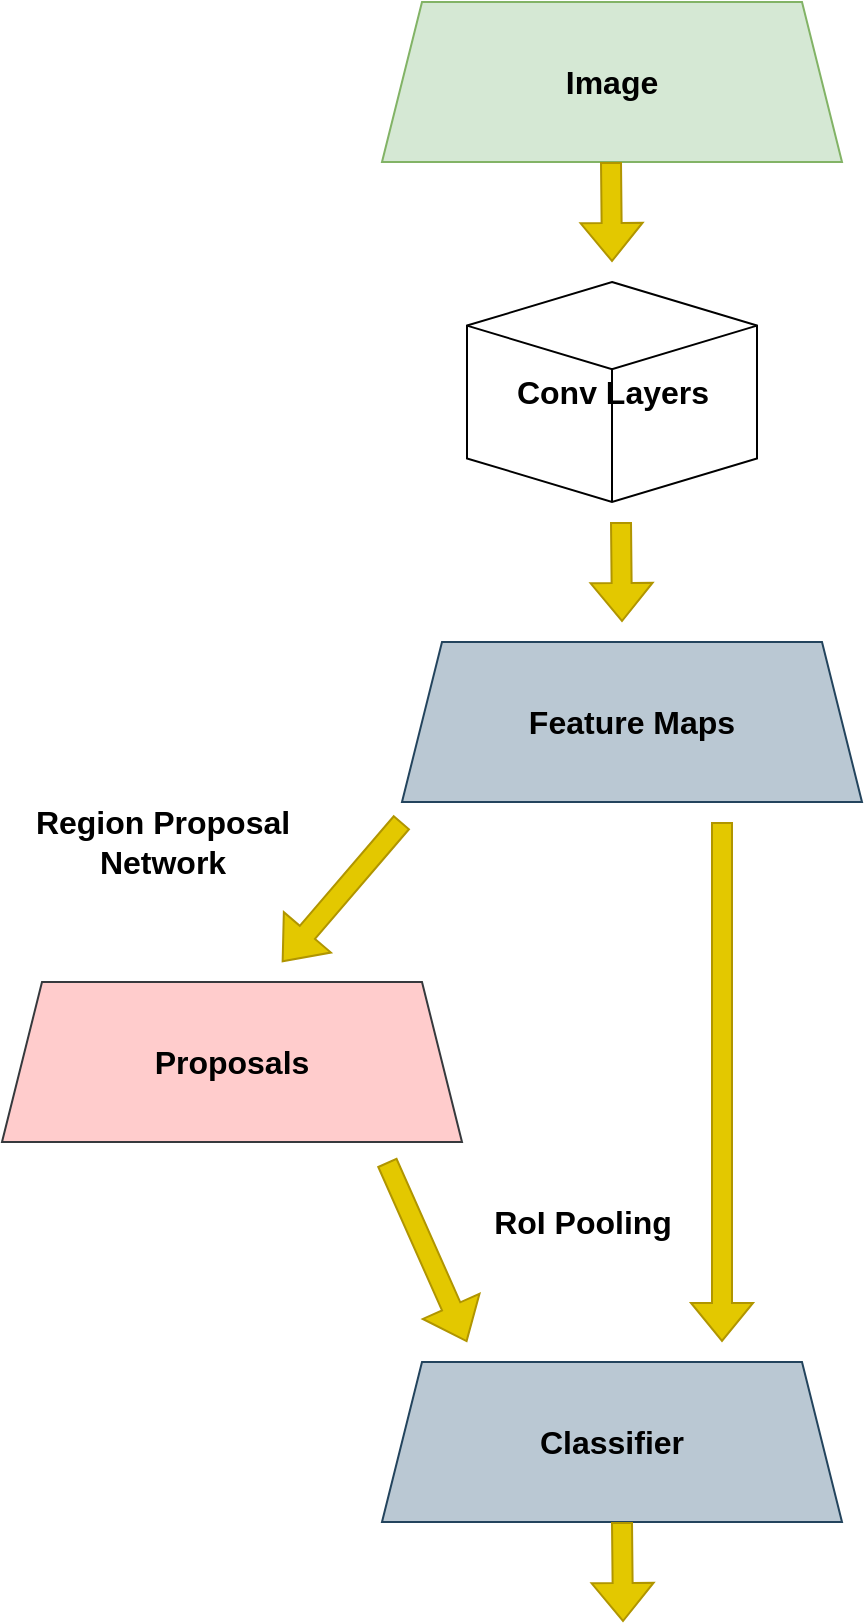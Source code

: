 <mxfile version="17.2.5" type="github">
  <diagram id="QGKbi8v-XztefcaDdzCL" name="Page-1">
    <mxGraphModel dx="1422" dy="754" grid="1" gridSize="10" guides="1" tooltips="1" connect="1" arrows="1" fold="1" page="1" pageScale="1" pageWidth="850" pageHeight="1100" math="0" shadow="0">
      <root>
        <mxCell id="0" />
        <mxCell id="1" parent="0" />
        <mxCell id="xsYpuMRI7jCaws1SmMH3-2" value="&lt;b&gt;&lt;font style=&quot;font-size: 16px&quot;&gt;Conv Layers&lt;/font&gt;&lt;/b&gt;" style="html=1;whiteSpace=wrap;shape=isoCube2;backgroundOutline=1;isoAngle=9.5;" vertex="1" parent="1">
          <mxGeometry x="272.5" y="230" width="145" height="110" as="geometry" />
        </mxCell>
        <mxCell id="xsYpuMRI7jCaws1SmMH3-4" value="&lt;b&gt;Image&lt;/b&gt;" style="shape=trapezoid;perimeter=trapezoidPerimeter;whiteSpace=wrap;html=1;fixedSize=1;fontSize=16;fillColor=#d5e8d4;strokeColor=#82b366;" vertex="1" parent="1">
          <mxGeometry x="230" y="90" width="230" height="80" as="geometry" />
        </mxCell>
        <mxCell id="xsYpuMRI7jCaws1SmMH3-6" value="&lt;b&gt;Feature Maps&lt;/b&gt;" style="shape=trapezoid;perimeter=trapezoidPerimeter;whiteSpace=wrap;html=1;fixedSize=1;fontSize=16;fillColor=#bac8d3;strokeColor=#23445d;" vertex="1" parent="1">
          <mxGeometry x="240" y="410" width="230" height="80" as="geometry" />
        </mxCell>
        <mxCell id="xsYpuMRI7jCaws1SmMH3-7" value="&lt;b&gt;Proposals&lt;/b&gt;" style="shape=trapezoid;perimeter=trapezoidPerimeter;whiteSpace=wrap;html=1;fixedSize=1;fontSize=16;fillColor=#ffcccc;strokeColor=#36393d;" vertex="1" parent="1">
          <mxGeometry x="40" y="580" width="230" height="80" as="geometry" />
        </mxCell>
        <mxCell id="xsYpuMRI7jCaws1SmMH3-8" value="&lt;b&gt;Classifier&lt;/b&gt;" style="shape=trapezoid;perimeter=trapezoidPerimeter;whiteSpace=wrap;html=1;fixedSize=1;fontSize=16;fillColor=#bac8d3;strokeColor=#23445d;" vertex="1" parent="1">
          <mxGeometry x="230" y="770" width="230" height="80" as="geometry" />
        </mxCell>
        <mxCell id="xsYpuMRI7jCaws1SmMH3-9" value="" style="shape=flexArrow;endArrow=classic;html=1;rounded=0;fontSize=16;fillColor=#e3c800;strokeColor=#B09500;" edge="1" parent="1">
          <mxGeometry width="50" height="50" relative="1" as="geometry">
            <mxPoint x="344.5" y="170" as="sourcePoint" />
            <mxPoint x="345" y="220" as="targetPoint" />
          </mxGeometry>
        </mxCell>
        <mxCell id="xsYpuMRI7jCaws1SmMH3-11" value="" style="shape=flexArrow;endArrow=classic;html=1;rounded=0;fontSize=16;fillColor=#e3c800;strokeColor=#B09500;" edge="1" parent="1">
          <mxGeometry width="50" height="50" relative="1" as="geometry">
            <mxPoint x="349.5" y="350" as="sourcePoint" />
            <mxPoint x="350" y="400" as="targetPoint" />
          </mxGeometry>
        </mxCell>
        <mxCell id="xsYpuMRI7jCaws1SmMH3-12" value="" style="shape=flexArrow;endArrow=classic;html=1;rounded=0;fontSize=16;fillColor=#e3c800;strokeColor=#B09500;" edge="1" parent="1">
          <mxGeometry width="50" height="50" relative="1" as="geometry">
            <mxPoint x="240" y="500" as="sourcePoint" />
            <mxPoint x="180" y="570" as="targetPoint" />
          </mxGeometry>
        </mxCell>
        <mxCell id="xsYpuMRI7jCaws1SmMH3-13" value="&lt;b&gt;Region Proposal&lt;br&gt;Network&lt;/b&gt;" style="text;html=1;align=center;verticalAlign=middle;resizable=0;points=[];autosize=1;strokeColor=none;fillColor=none;fontSize=16;" vertex="1" parent="1">
          <mxGeometry x="50" y="490" width="140" height="40" as="geometry" />
        </mxCell>
        <mxCell id="xsYpuMRI7jCaws1SmMH3-14" value="" style="shape=flexArrow;endArrow=classic;html=1;rounded=0;fontSize=16;fillColor=#e3c800;strokeColor=#B09500;" edge="1" parent="1">
          <mxGeometry width="50" height="50" relative="1" as="geometry">
            <mxPoint x="232.5" y="670" as="sourcePoint" />
            <mxPoint x="272.5" y="760" as="targetPoint" />
          </mxGeometry>
        </mxCell>
        <mxCell id="xsYpuMRI7jCaws1SmMH3-15" value="" style="shape=flexArrow;endArrow=classic;html=1;rounded=0;fontSize=16;fillColor=#e3c800;strokeColor=#B09500;" edge="1" parent="1">
          <mxGeometry width="50" height="50" relative="1" as="geometry">
            <mxPoint x="400" y="500" as="sourcePoint" />
            <mxPoint x="400" y="760" as="targetPoint" />
          </mxGeometry>
        </mxCell>
        <mxCell id="xsYpuMRI7jCaws1SmMH3-16" value="&lt;b&gt;RoI Pooling&lt;/b&gt;" style="text;html=1;align=center;verticalAlign=middle;resizable=0;points=[];autosize=1;strokeColor=none;fillColor=none;fontSize=16;" vertex="1" parent="1">
          <mxGeometry x="280" y="690" width="100" height="20" as="geometry" />
        </mxCell>
        <mxCell id="xsYpuMRI7jCaws1SmMH3-17" value="" style="shape=flexArrow;endArrow=classic;html=1;rounded=0;fontSize=16;fillColor=#e3c800;strokeColor=#B09500;" edge="1" parent="1">
          <mxGeometry width="50" height="50" relative="1" as="geometry">
            <mxPoint x="350" y="850" as="sourcePoint" />
            <mxPoint x="350.5" y="900" as="targetPoint" />
          </mxGeometry>
        </mxCell>
      </root>
    </mxGraphModel>
  </diagram>
</mxfile>
